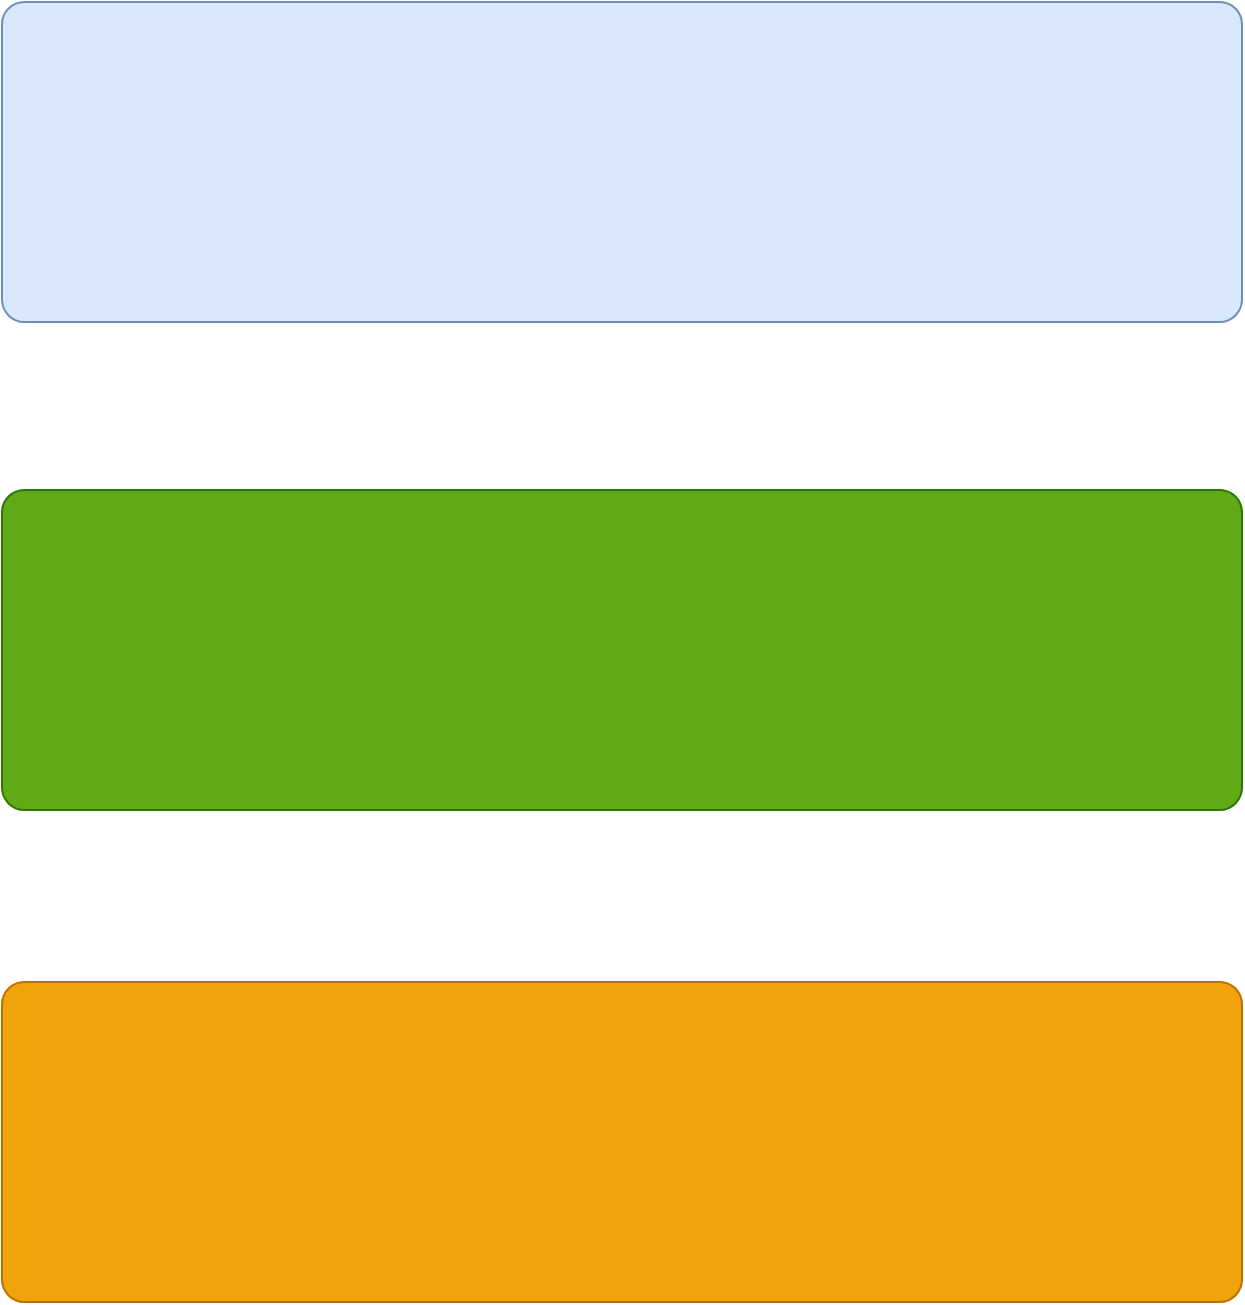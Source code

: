 <mxfile version="14.4.2" type="github">
  <diagram id="zrNYxfTNKG2aWoxfnzqP" name="Page-1">
    <mxGraphModel dx="1298" dy="742" grid="1" gridSize="10" guides="1" tooltips="1" connect="1" arrows="1" fold="1" page="1" pageScale="1" pageWidth="827" pageHeight="1169" math="0" shadow="0">
      <root>
        <mxCell id="0" />
        <mxCell id="1" parent="0" />
        <mxCell id="YqIz4m2kfG05YHZkA2tR-7" value="" style="rounded=1;whiteSpace=wrap;html=1;fillColor=#dae8fc;strokeColor=#6c8ebf;arcSize=7;" vertex="1" parent="1">
          <mxGeometry x="120" y="80" width="620" height="160" as="geometry" />
        </mxCell>
        <mxCell id="YqIz4m2kfG05YHZkA2tR-8" value="" style="rounded=1;whiteSpace=wrap;html=1;" vertex="1" parent="1">
          <mxGeometry x="350" y="400" width="120" height="60" as="geometry" />
        </mxCell>
        <mxCell id="YqIz4m2kfG05YHZkA2tR-9" value="" style="rounded=1;whiteSpace=wrap;html=1;fillColor=#60a917;strokeColor=#2D7600;arcSize=7;fontColor=#ffffff;" vertex="1" parent="1">
          <mxGeometry x="120" y="324" width="620" height="160" as="geometry" />
        </mxCell>
        <mxCell id="YqIz4m2kfG05YHZkA2tR-10" value="" style="rounded=1;whiteSpace=wrap;html=1;fillColor=#f0a30a;strokeColor=#BD7000;arcSize=7;fontColor=#ffffff;" vertex="1" parent="1">
          <mxGeometry x="120" y="570" width="620" height="160" as="geometry" />
        </mxCell>
      </root>
    </mxGraphModel>
  </diagram>
</mxfile>
